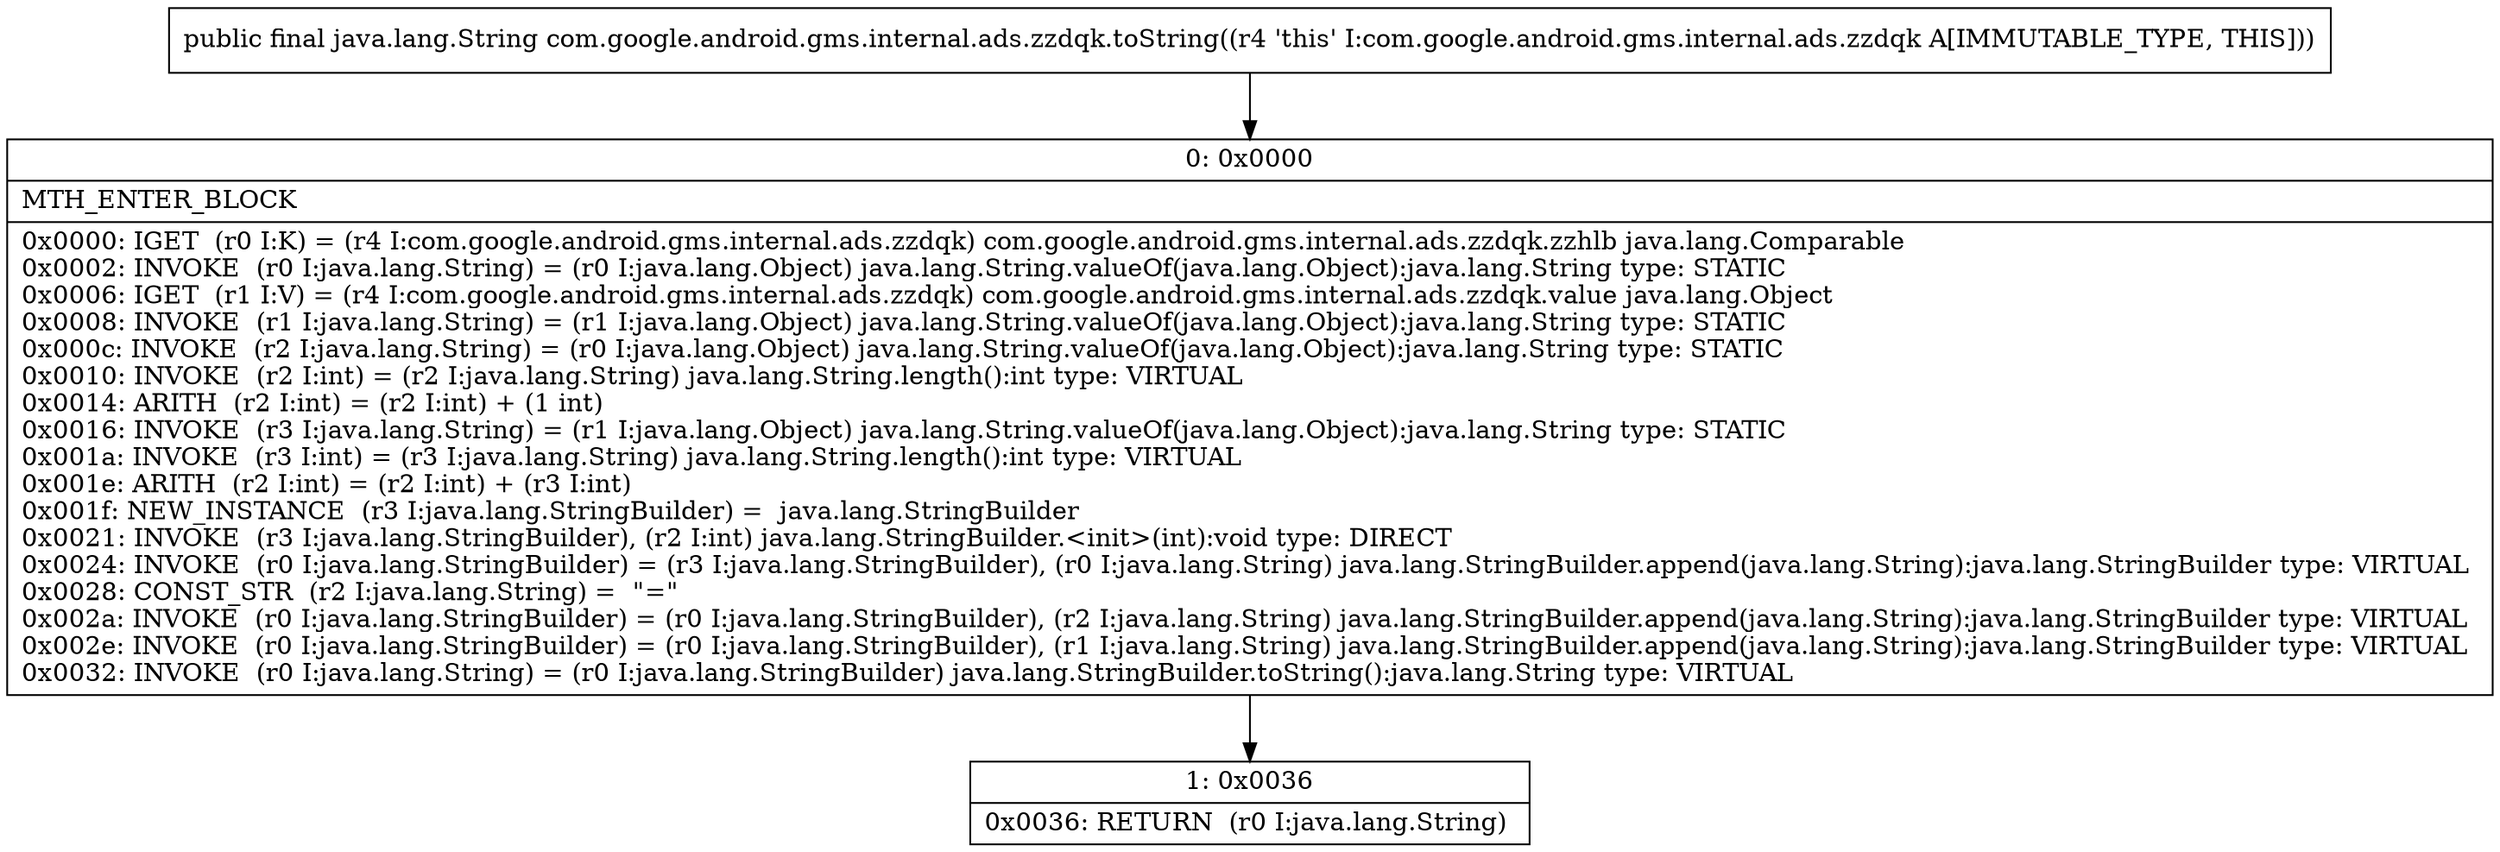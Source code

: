 digraph "CFG forcom.google.android.gms.internal.ads.zzdqk.toString()Ljava\/lang\/String;" {
Node_0 [shape=record,label="{0\:\ 0x0000|MTH_ENTER_BLOCK\l|0x0000: IGET  (r0 I:K) = (r4 I:com.google.android.gms.internal.ads.zzdqk) com.google.android.gms.internal.ads.zzdqk.zzhlb java.lang.Comparable \l0x0002: INVOKE  (r0 I:java.lang.String) = (r0 I:java.lang.Object) java.lang.String.valueOf(java.lang.Object):java.lang.String type: STATIC \l0x0006: IGET  (r1 I:V) = (r4 I:com.google.android.gms.internal.ads.zzdqk) com.google.android.gms.internal.ads.zzdqk.value java.lang.Object \l0x0008: INVOKE  (r1 I:java.lang.String) = (r1 I:java.lang.Object) java.lang.String.valueOf(java.lang.Object):java.lang.String type: STATIC \l0x000c: INVOKE  (r2 I:java.lang.String) = (r0 I:java.lang.Object) java.lang.String.valueOf(java.lang.Object):java.lang.String type: STATIC \l0x0010: INVOKE  (r2 I:int) = (r2 I:java.lang.String) java.lang.String.length():int type: VIRTUAL \l0x0014: ARITH  (r2 I:int) = (r2 I:int) + (1 int) \l0x0016: INVOKE  (r3 I:java.lang.String) = (r1 I:java.lang.Object) java.lang.String.valueOf(java.lang.Object):java.lang.String type: STATIC \l0x001a: INVOKE  (r3 I:int) = (r3 I:java.lang.String) java.lang.String.length():int type: VIRTUAL \l0x001e: ARITH  (r2 I:int) = (r2 I:int) + (r3 I:int) \l0x001f: NEW_INSTANCE  (r3 I:java.lang.StringBuilder) =  java.lang.StringBuilder \l0x0021: INVOKE  (r3 I:java.lang.StringBuilder), (r2 I:int) java.lang.StringBuilder.\<init\>(int):void type: DIRECT \l0x0024: INVOKE  (r0 I:java.lang.StringBuilder) = (r3 I:java.lang.StringBuilder), (r0 I:java.lang.String) java.lang.StringBuilder.append(java.lang.String):java.lang.StringBuilder type: VIRTUAL \l0x0028: CONST_STR  (r2 I:java.lang.String) =  \"=\" \l0x002a: INVOKE  (r0 I:java.lang.StringBuilder) = (r0 I:java.lang.StringBuilder), (r2 I:java.lang.String) java.lang.StringBuilder.append(java.lang.String):java.lang.StringBuilder type: VIRTUAL \l0x002e: INVOKE  (r0 I:java.lang.StringBuilder) = (r0 I:java.lang.StringBuilder), (r1 I:java.lang.String) java.lang.StringBuilder.append(java.lang.String):java.lang.StringBuilder type: VIRTUAL \l0x0032: INVOKE  (r0 I:java.lang.String) = (r0 I:java.lang.StringBuilder) java.lang.StringBuilder.toString():java.lang.String type: VIRTUAL \l}"];
Node_1 [shape=record,label="{1\:\ 0x0036|0x0036: RETURN  (r0 I:java.lang.String) \l}"];
MethodNode[shape=record,label="{public final java.lang.String com.google.android.gms.internal.ads.zzdqk.toString((r4 'this' I:com.google.android.gms.internal.ads.zzdqk A[IMMUTABLE_TYPE, THIS])) }"];
MethodNode -> Node_0;
Node_0 -> Node_1;
}

